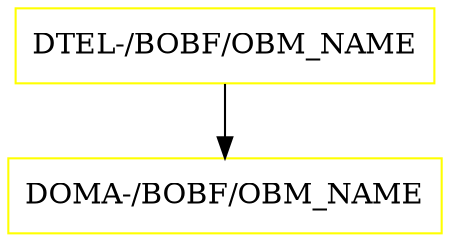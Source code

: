 digraph G {
  "DTEL-/BOBF/OBM_NAME" [shape=box,color=yellow];
  "DOMA-/BOBF/OBM_NAME" [shape=box,color=yellow,URL="./DOMA_%23BOBF%23OBM_NAME.html"];
  "DTEL-/BOBF/OBM_NAME" -> "DOMA-/BOBF/OBM_NAME";
}
